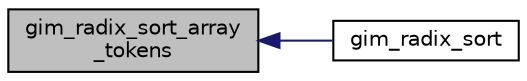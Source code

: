 digraph "gim_radix_sort_array_tokens"
{
  edge [fontname="Helvetica",fontsize="10",labelfontname="Helvetica",labelfontsize="10"];
  node [fontname="Helvetica",fontsize="10",shape=record];
  rankdir="LR";
  Node1 [label="gim_radix_sort_array\l_tokens",height=0.2,width=0.4,color="black", fillcolor="grey75", style="filled", fontcolor="black"];
  Node1 -> Node2 [dir="back",color="midnightblue",fontsize="10",style="solid",fontname="Helvetica"];
  Node2 [label="gim_radix_sort",height=0.2,width=0.4,color="black", fillcolor="white", style="filled",URL="$gim__radixsort_8h.html#a9728ce0cbe21b4b1f53172da3e5a4558",tooltip="Sorts array in place. For generic use. "];
}
